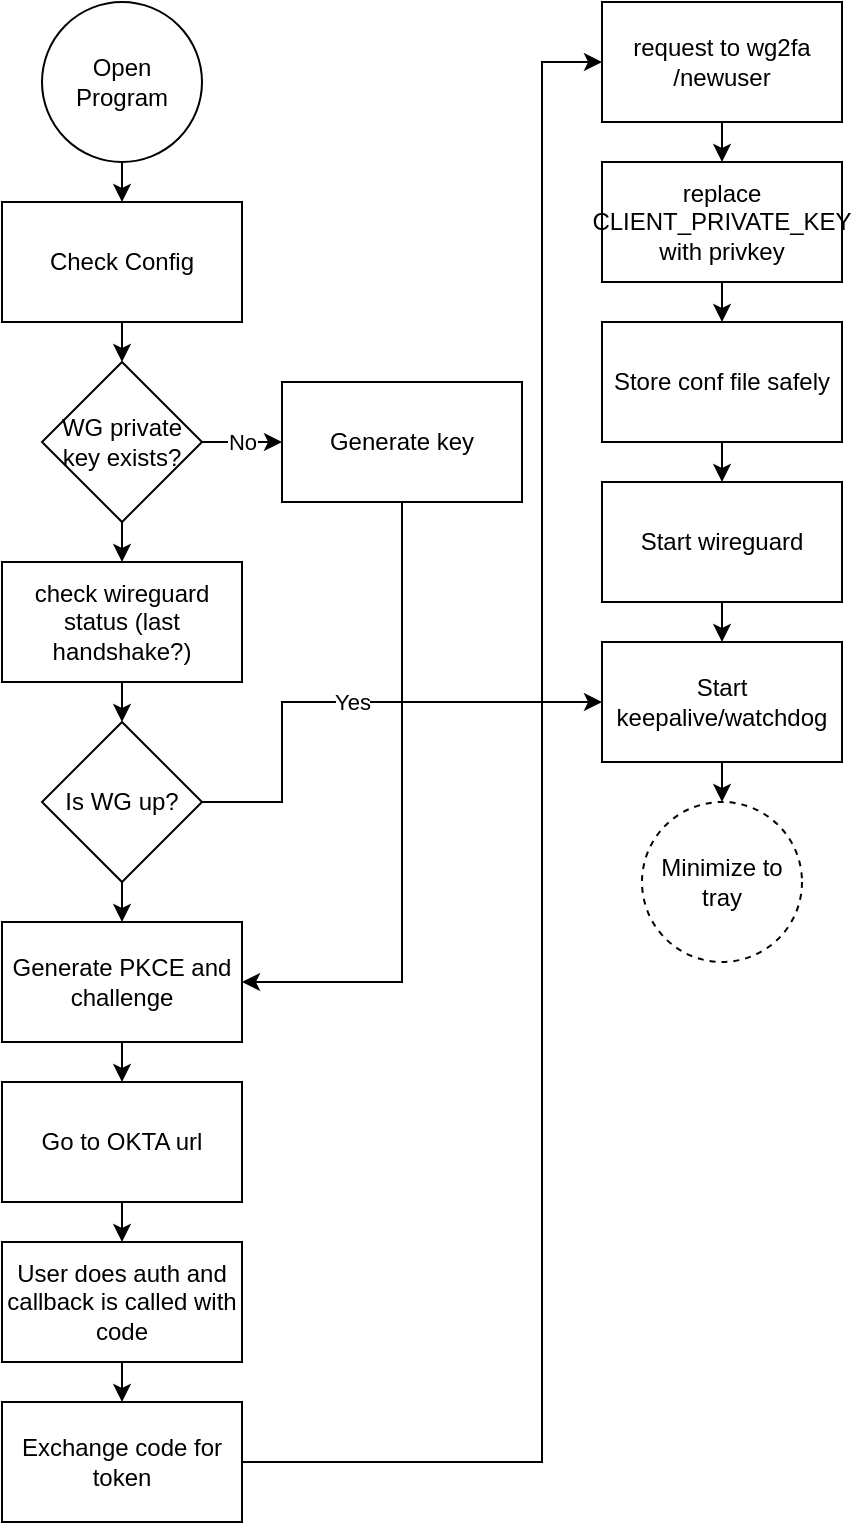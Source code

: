 <mxfile version="14.3.1" type="device"><diagram id="C5RBs43oDa-KdzZeNtuy" name="Page-1"><mxGraphModel dx="1422" dy="763" grid="1" gridSize="10" guides="1" tooltips="1" connect="1" arrows="1" fold="1" page="1" pageScale="1" pageWidth="827" pageHeight="1169" math="0" shadow="0"><root><mxCell id="WIyWlLk6GJQsqaUBKTNV-0"/><mxCell id="WIyWlLk6GJQsqaUBKTNV-1" parent="WIyWlLk6GJQsqaUBKTNV-0"/><mxCell id="JbI9u3Ntwo4JBx-BSvsF-20" style="edgeStyle=orthogonalEdgeStyle;rounded=0;orthogonalLoop=1;jettySize=auto;html=1;exitX=0.5;exitY=1;exitDx=0;exitDy=0;entryX=0.5;entryY=0;entryDx=0;entryDy=0;" edge="1" parent="WIyWlLk6GJQsqaUBKTNV-1" source="JbI9u3Ntwo4JBx-BSvsF-0" target="JbI9u3Ntwo4JBx-BSvsF-1"><mxGeometry relative="1" as="geometry"/></mxCell><mxCell id="JbI9u3Ntwo4JBx-BSvsF-0" value="Open Program" style="ellipse;whiteSpace=wrap;html=1;" vertex="1" parent="WIyWlLk6GJQsqaUBKTNV-1"><mxGeometry x="80" y="40" width="80" height="80" as="geometry"/></mxCell><mxCell id="JbI9u3Ntwo4JBx-BSvsF-13" style="edgeStyle=orthogonalEdgeStyle;rounded=0;orthogonalLoop=1;jettySize=auto;html=1;exitX=0.5;exitY=1;exitDx=0;exitDy=0;entryX=0.5;entryY=0;entryDx=0;entryDy=0;" edge="1" parent="WIyWlLk6GJQsqaUBKTNV-1" source="JbI9u3Ntwo4JBx-BSvsF-1" target="JbI9u3Ntwo4JBx-BSvsF-9"><mxGeometry relative="1" as="geometry"/></mxCell><mxCell id="JbI9u3Ntwo4JBx-BSvsF-1" value="Check Config" style="rounded=0;whiteSpace=wrap;html=1;" vertex="1" parent="WIyWlLk6GJQsqaUBKTNV-1"><mxGeometry x="60" y="140" width="120" height="60" as="geometry"/></mxCell><mxCell id="JbI9u3Ntwo4JBx-BSvsF-14" style="edgeStyle=orthogonalEdgeStyle;rounded=0;orthogonalLoop=1;jettySize=auto;html=1;exitX=0.5;exitY=1;exitDx=0;exitDy=0;entryX=0.5;entryY=0;entryDx=0;entryDy=0;" edge="1" parent="WIyWlLk6GJQsqaUBKTNV-1" source="JbI9u3Ntwo4JBx-BSvsF-2" target="JbI9u3Ntwo4JBx-BSvsF-4"><mxGeometry relative="1" as="geometry"/></mxCell><mxCell id="JbI9u3Ntwo4JBx-BSvsF-2" value="check wireguard status (last handshake?)" style="rounded=0;whiteSpace=wrap;html=1;" vertex="1" parent="WIyWlLk6GJQsqaUBKTNV-1"><mxGeometry x="60" y="320" width="120" height="60" as="geometry"/></mxCell><mxCell id="JbI9u3Ntwo4JBx-BSvsF-15" style="edgeStyle=orthogonalEdgeStyle;rounded=0;orthogonalLoop=1;jettySize=auto;html=1;exitX=0.5;exitY=1;exitDx=0;exitDy=0;entryX=0.5;entryY=0;entryDx=0;entryDy=0;" edge="1" parent="WIyWlLk6GJQsqaUBKTNV-1" source="JbI9u3Ntwo4JBx-BSvsF-4" target="JbI9u3Ntwo4JBx-BSvsF-5"><mxGeometry relative="1" as="geometry"/></mxCell><mxCell id="JbI9u3Ntwo4JBx-BSvsF-32" value="Yes" style="edgeStyle=orthogonalEdgeStyle;rounded=0;orthogonalLoop=1;jettySize=auto;html=1;exitX=1;exitY=0.5;exitDx=0;exitDy=0;entryX=0;entryY=0.5;entryDx=0;entryDy=0;" edge="1" parent="WIyWlLk6GJQsqaUBKTNV-1" source="JbI9u3Ntwo4JBx-BSvsF-4" target="JbI9u3Ntwo4JBx-BSvsF-30"><mxGeometry relative="1" as="geometry"><Array as="points"><mxPoint x="200" y="440"/><mxPoint x="200" y="390"/></Array></mxGeometry></mxCell><mxCell id="JbI9u3Ntwo4JBx-BSvsF-4" value="Is WG up?" style="rhombus;whiteSpace=wrap;html=1;" vertex="1" parent="WIyWlLk6GJQsqaUBKTNV-1"><mxGeometry x="80" y="400" width="80" height="80" as="geometry"/></mxCell><mxCell id="JbI9u3Ntwo4JBx-BSvsF-17" style="edgeStyle=orthogonalEdgeStyle;rounded=0;orthogonalLoop=1;jettySize=auto;html=1;exitX=0.5;exitY=1;exitDx=0;exitDy=0;entryX=0.5;entryY=0;entryDx=0;entryDy=0;" edge="1" parent="WIyWlLk6GJQsqaUBKTNV-1" source="JbI9u3Ntwo4JBx-BSvsF-5" target="JbI9u3Ntwo4JBx-BSvsF-6"><mxGeometry relative="1" as="geometry"/></mxCell><mxCell id="JbI9u3Ntwo4JBx-BSvsF-5" value="Generate PKCE and challenge" style="rounded=0;whiteSpace=wrap;html=1;" vertex="1" parent="WIyWlLk6GJQsqaUBKTNV-1"><mxGeometry x="60" y="500" width="120" height="60" as="geometry"/></mxCell><mxCell id="JbI9u3Ntwo4JBx-BSvsF-18" style="edgeStyle=orthogonalEdgeStyle;rounded=0;orthogonalLoop=1;jettySize=auto;html=1;exitX=0.5;exitY=1;exitDx=0;exitDy=0;entryX=0.5;entryY=0;entryDx=0;entryDy=0;" edge="1" parent="WIyWlLk6GJQsqaUBKTNV-1" source="JbI9u3Ntwo4JBx-BSvsF-6" target="JbI9u3Ntwo4JBx-BSvsF-7"><mxGeometry relative="1" as="geometry"/></mxCell><mxCell id="JbI9u3Ntwo4JBx-BSvsF-6" value="Go to OKTA url" style="rounded=0;whiteSpace=wrap;html=1;" vertex="1" parent="WIyWlLk6GJQsqaUBKTNV-1"><mxGeometry x="60" y="580" width="120" height="60" as="geometry"/></mxCell><mxCell id="JbI9u3Ntwo4JBx-BSvsF-19" style="edgeStyle=orthogonalEdgeStyle;rounded=0;orthogonalLoop=1;jettySize=auto;html=1;exitX=0.5;exitY=1;exitDx=0;exitDy=0;entryX=0.5;entryY=0;entryDx=0;entryDy=0;" edge="1" parent="WIyWlLk6GJQsqaUBKTNV-1" source="JbI9u3Ntwo4JBx-BSvsF-7" target="JbI9u3Ntwo4JBx-BSvsF-8"><mxGeometry relative="1" as="geometry"/></mxCell><mxCell id="JbI9u3Ntwo4JBx-BSvsF-7" value="User does auth and callback is called with code" style="rounded=0;whiteSpace=wrap;html=1;" vertex="1" parent="WIyWlLk6GJQsqaUBKTNV-1"><mxGeometry x="60" y="660" width="120" height="60" as="geometry"/></mxCell><mxCell id="JbI9u3Ntwo4JBx-BSvsF-23" style="edgeStyle=orthogonalEdgeStyle;rounded=0;orthogonalLoop=1;jettySize=auto;html=1;exitX=1;exitY=0.5;exitDx=0;exitDy=0;entryX=0;entryY=0.5;entryDx=0;entryDy=0;" edge="1" parent="WIyWlLk6GJQsqaUBKTNV-1" source="JbI9u3Ntwo4JBx-BSvsF-8" target="JbI9u3Ntwo4JBx-BSvsF-21"><mxGeometry relative="1" as="geometry"><Array as="points"><mxPoint x="330" y="770"/><mxPoint x="330" y="70"/></Array></mxGeometry></mxCell><mxCell id="JbI9u3Ntwo4JBx-BSvsF-8" value="Exchange code for token" style="rounded=0;whiteSpace=wrap;html=1;" vertex="1" parent="WIyWlLk6GJQsqaUBKTNV-1"><mxGeometry x="60" y="740" width="120" height="60" as="geometry"/></mxCell><mxCell id="JbI9u3Ntwo4JBx-BSvsF-11" value="No" style="edgeStyle=orthogonalEdgeStyle;rounded=0;orthogonalLoop=1;jettySize=auto;html=1;exitX=1;exitY=0.5;exitDx=0;exitDy=0;" edge="1" parent="WIyWlLk6GJQsqaUBKTNV-1" source="JbI9u3Ntwo4JBx-BSvsF-9" target="JbI9u3Ntwo4JBx-BSvsF-10"><mxGeometry relative="1" as="geometry"/></mxCell><mxCell id="JbI9u3Ntwo4JBx-BSvsF-16" style="edgeStyle=orthogonalEdgeStyle;rounded=0;orthogonalLoop=1;jettySize=auto;html=1;exitX=0.5;exitY=1;exitDx=0;exitDy=0;entryX=0.5;entryY=0;entryDx=0;entryDy=0;" edge="1" parent="WIyWlLk6GJQsqaUBKTNV-1" source="JbI9u3Ntwo4JBx-BSvsF-9" target="JbI9u3Ntwo4JBx-BSvsF-2"><mxGeometry relative="1" as="geometry"/></mxCell><mxCell id="JbI9u3Ntwo4JBx-BSvsF-9" value="WG private key exists?" style="rhombus;whiteSpace=wrap;html=1;" vertex="1" parent="WIyWlLk6GJQsqaUBKTNV-1"><mxGeometry x="80" y="220" width="80" height="80" as="geometry"/></mxCell><mxCell id="JbI9u3Ntwo4JBx-BSvsF-22" style="edgeStyle=orthogonalEdgeStyle;rounded=0;orthogonalLoop=1;jettySize=auto;html=1;exitX=0.5;exitY=1;exitDx=0;exitDy=0;entryX=1;entryY=0.5;entryDx=0;entryDy=0;" edge="1" parent="WIyWlLk6GJQsqaUBKTNV-1" source="JbI9u3Ntwo4JBx-BSvsF-10" target="JbI9u3Ntwo4JBx-BSvsF-5"><mxGeometry relative="1" as="geometry"/></mxCell><mxCell id="JbI9u3Ntwo4JBx-BSvsF-10" value="Generate key" style="rounded=0;whiteSpace=wrap;html=1;" vertex="1" parent="WIyWlLk6GJQsqaUBKTNV-1"><mxGeometry x="200" y="230" width="120" height="60" as="geometry"/></mxCell><mxCell id="JbI9u3Ntwo4JBx-BSvsF-25" style="edgeStyle=orthogonalEdgeStyle;rounded=0;orthogonalLoop=1;jettySize=auto;html=1;exitX=0.5;exitY=1;exitDx=0;exitDy=0;entryX=0.5;entryY=0;entryDx=0;entryDy=0;" edge="1" parent="WIyWlLk6GJQsqaUBKTNV-1" source="JbI9u3Ntwo4JBx-BSvsF-21" target="JbI9u3Ntwo4JBx-BSvsF-24"><mxGeometry relative="1" as="geometry"/></mxCell><mxCell id="JbI9u3Ntwo4JBx-BSvsF-21" value="request to wg2fa /newuser" style="rounded=0;whiteSpace=wrap;html=1;" vertex="1" parent="WIyWlLk6GJQsqaUBKTNV-1"><mxGeometry x="360" y="40" width="120" height="60" as="geometry"/></mxCell><mxCell id="JbI9u3Ntwo4JBx-BSvsF-27" style="edgeStyle=orthogonalEdgeStyle;rounded=0;orthogonalLoop=1;jettySize=auto;html=1;exitX=0.5;exitY=1;exitDx=0;exitDy=0;entryX=0.5;entryY=0;entryDx=0;entryDy=0;" edge="1" parent="WIyWlLk6GJQsqaUBKTNV-1" source="JbI9u3Ntwo4JBx-BSvsF-24" target="JbI9u3Ntwo4JBx-BSvsF-26"><mxGeometry relative="1" as="geometry"/></mxCell><mxCell id="JbI9u3Ntwo4JBx-BSvsF-24" value="replace CLIENT_PRIVATE_KEY&lt;br&gt;with privkey" style="rounded=0;whiteSpace=wrap;html=1;" vertex="1" parent="WIyWlLk6GJQsqaUBKTNV-1"><mxGeometry x="360" y="120" width="120" height="60" as="geometry"/></mxCell><mxCell id="JbI9u3Ntwo4JBx-BSvsF-29" style="edgeStyle=orthogonalEdgeStyle;rounded=0;orthogonalLoop=1;jettySize=auto;html=1;exitX=0.5;exitY=1;exitDx=0;exitDy=0;entryX=0.5;entryY=0;entryDx=0;entryDy=0;" edge="1" parent="WIyWlLk6GJQsqaUBKTNV-1" source="JbI9u3Ntwo4JBx-BSvsF-26" target="JbI9u3Ntwo4JBx-BSvsF-28"><mxGeometry relative="1" as="geometry"/></mxCell><mxCell id="JbI9u3Ntwo4JBx-BSvsF-26" value="Store conf file safely" style="rounded=0;whiteSpace=wrap;html=1;" vertex="1" parent="WIyWlLk6GJQsqaUBKTNV-1"><mxGeometry x="360" y="200" width="120" height="60" as="geometry"/></mxCell><mxCell id="JbI9u3Ntwo4JBx-BSvsF-31" style="edgeStyle=orthogonalEdgeStyle;rounded=0;orthogonalLoop=1;jettySize=auto;html=1;exitX=0.5;exitY=1;exitDx=0;exitDy=0;entryX=0.5;entryY=0;entryDx=0;entryDy=0;" edge="1" parent="WIyWlLk6GJQsqaUBKTNV-1" source="JbI9u3Ntwo4JBx-BSvsF-28" target="JbI9u3Ntwo4JBx-BSvsF-30"><mxGeometry relative="1" as="geometry"/></mxCell><mxCell id="JbI9u3Ntwo4JBx-BSvsF-28" value="Start wireguard" style="rounded=0;whiteSpace=wrap;html=1;" vertex="1" parent="WIyWlLk6GJQsqaUBKTNV-1"><mxGeometry x="360" y="280" width="120" height="60" as="geometry"/></mxCell><mxCell id="JbI9u3Ntwo4JBx-BSvsF-34" style="edgeStyle=orthogonalEdgeStyle;rounded=0;orthogonalLoop=1;jettySize=auto;html=1;exitX=0.5;exitY=1;exitDx=0;exitDy=0;entryX=0.5;entryY=0;entryDx=0;entryDy=0;" edge="1" parent="WIyWlLk6GJQsqaUBKTNV-1" source="JbI9u3Ntwo4JBx-BSvsF-30" target="JbI9u3Ntwo4JBx-BSvsF-33"><mxGeometry relative="1" as="geometry"/></mxCell><mxCell id="JbI9u3Ntwo4JBx-BSvsF-30" value="Start keepalive/watchdog" style="rounded=0;whiteSpace=wrap;html=1;" vertex="1" parent="WIyWlLk6GJQsqaUBKTNV-1"><mxGeometry x="360" y="360" width="120" height="60" as="geometry"/></mxCell><mxCell id="JbI9u3Ntwo4JBx-BSvsF-33" value="Minimize to tray" style="ellipse;whiteSpace=wrap;html=1;aspect=fixed;dashed=1;" vertex="1" parent="WIyWlLk6GJQsqaUBKTNV-1"><mxGeometry x="380" y="440" width="80" height="80" as="geometry"/></mxCell></root></mxGraphModel></diagram></mxfile>